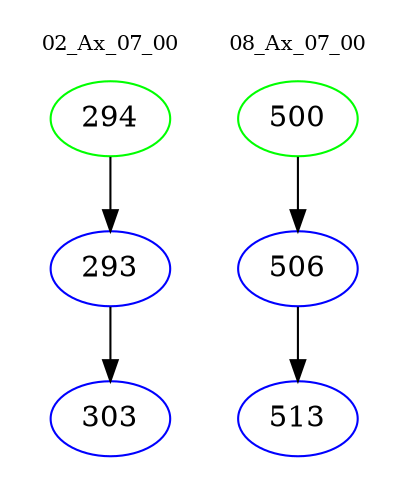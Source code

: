 digraph{
subgraph cluster_0 {
color = white
label = "02_Ax_07_00";
fontsize=10;
T0_294 [label="294", color="green"]
T0_294 -> T0_293 [color="black"]
T0_293 [label="293", color="blue"]
T0_293 -> T0_303 [color="black"]
T0_303 [label="303", color="blue"]
}
subgraph cluster_1 {
color = white
label = "08_Ax_07_00";
fontsize=10;
T1_500 [label="500", color="green"]
T1_500 -> T1_506 [color="black"]
T1_506 [label="506", color="blue"]
T1_506 -> T1_513 [color="black"]
T1_513 [label="513", color="blue"]
}
}
